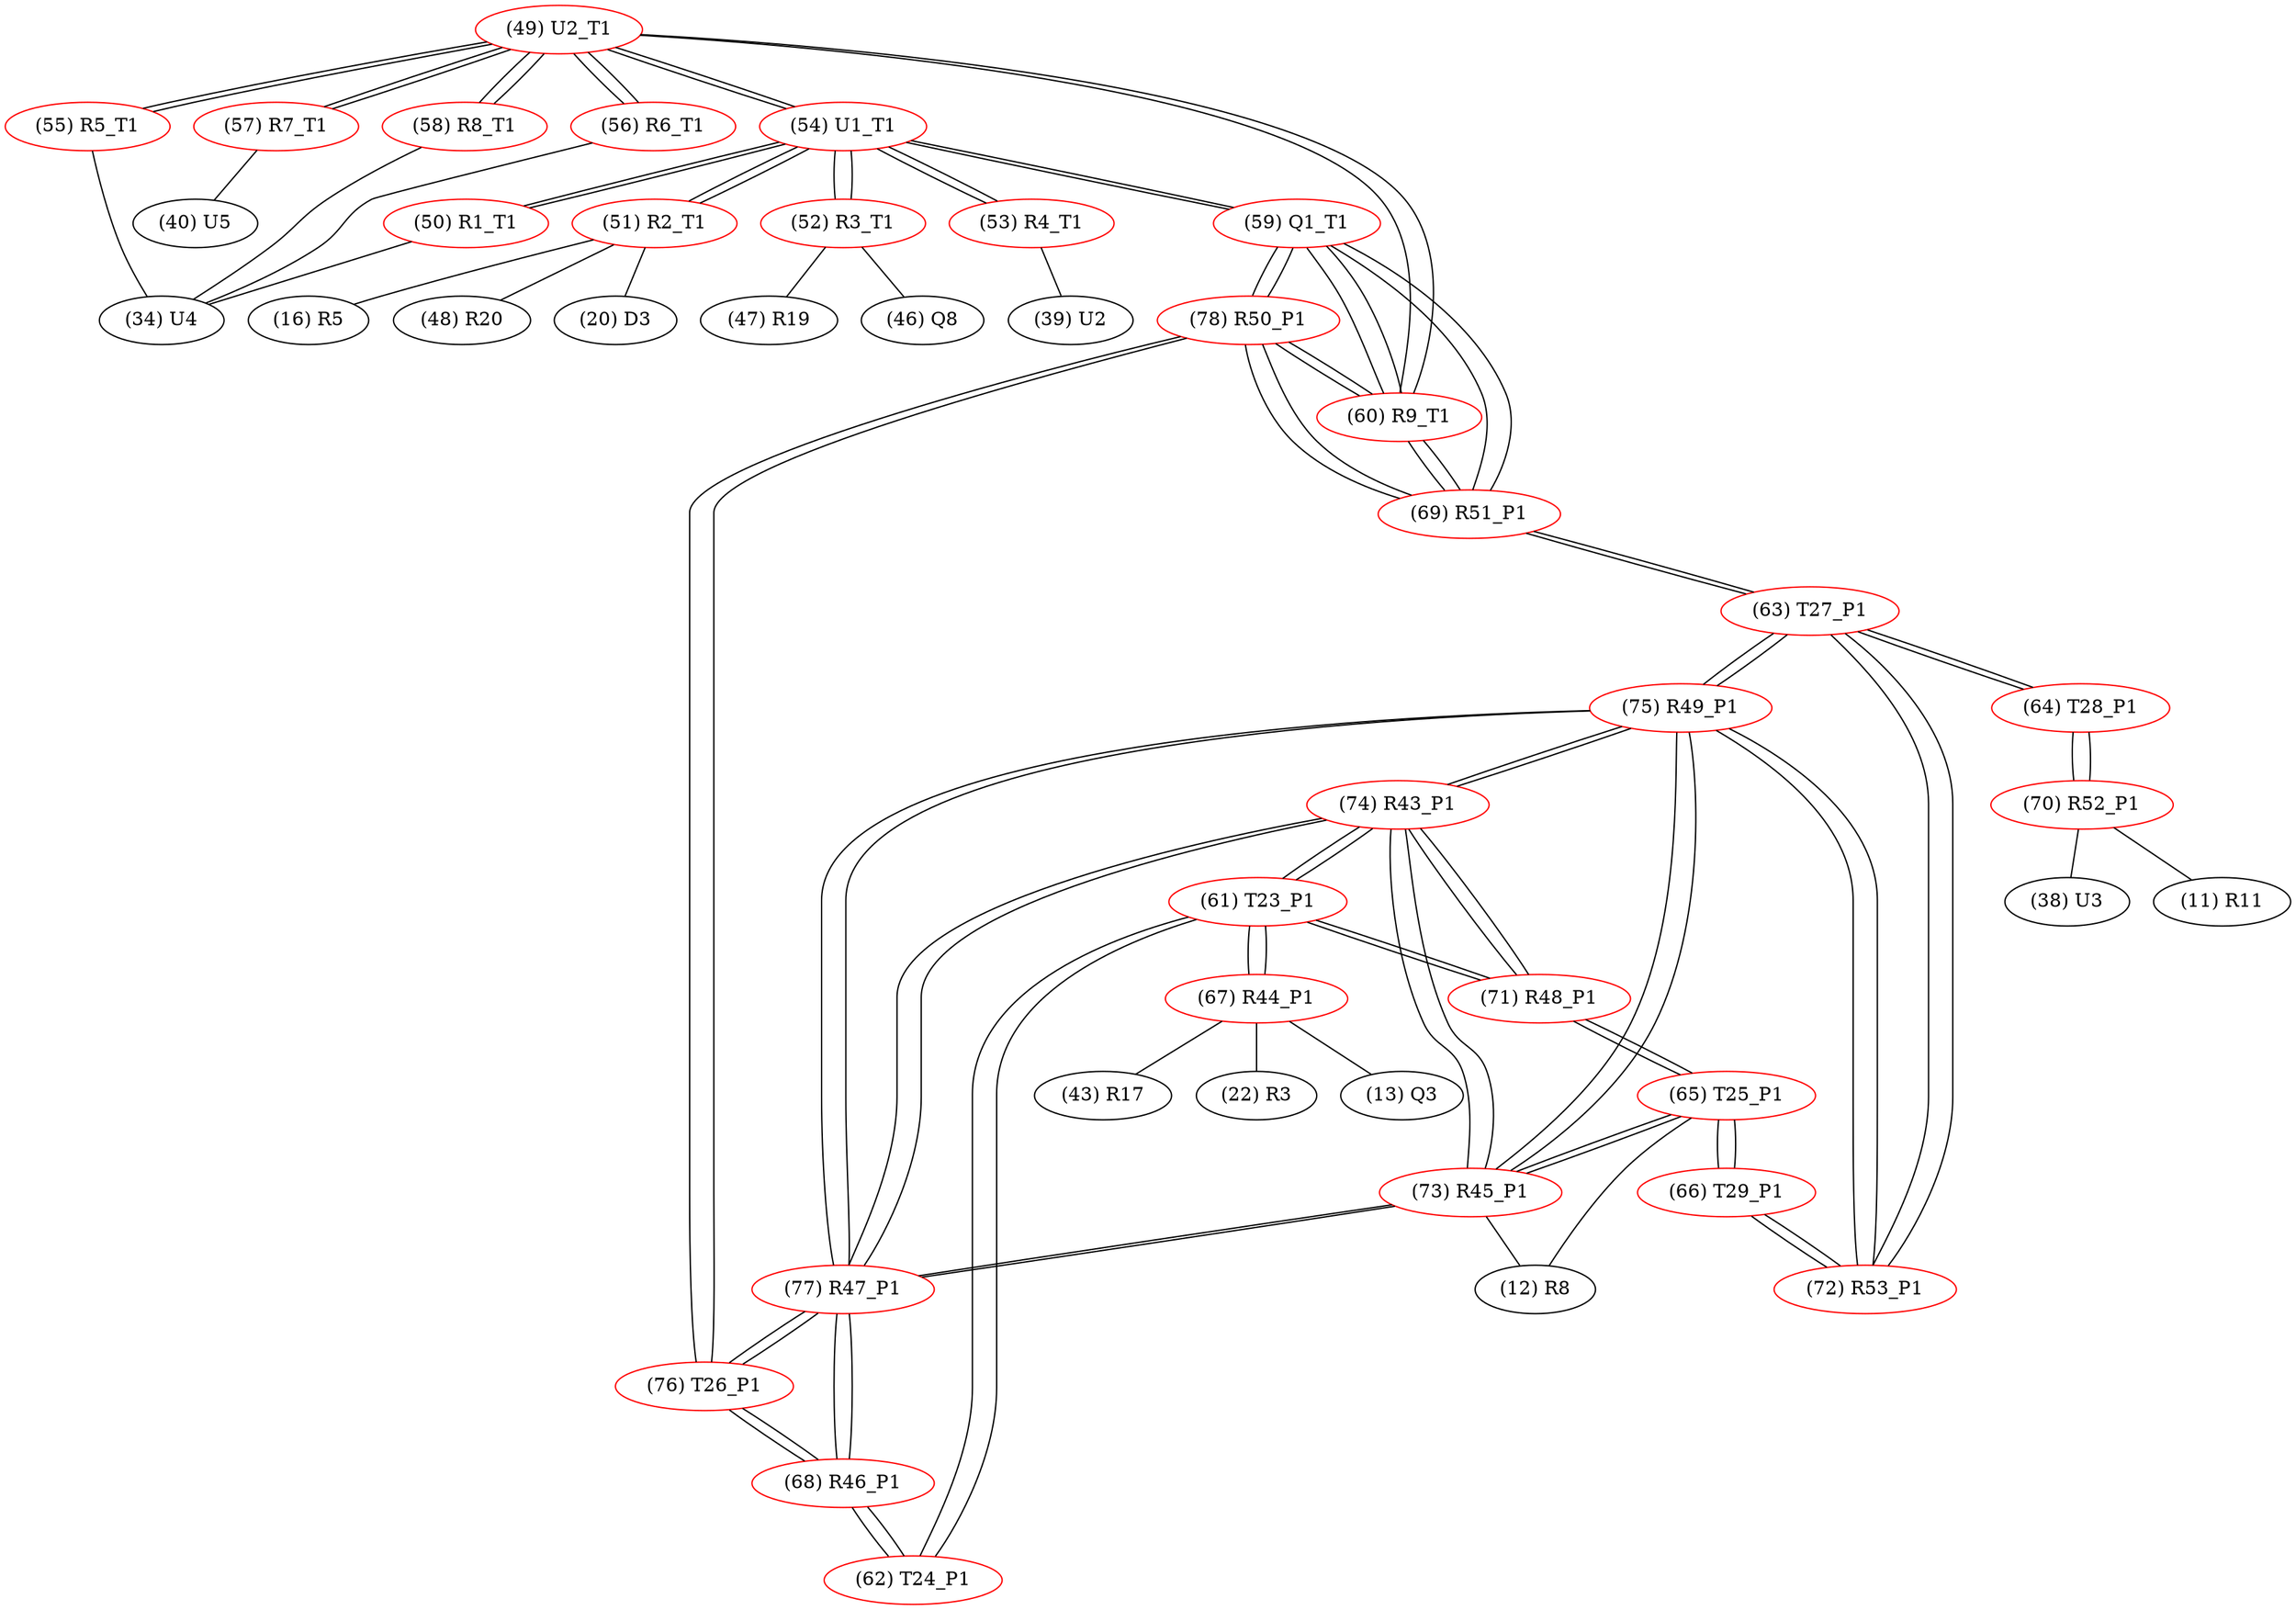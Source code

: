 graph {
	49 [label="(49) U2_T1" color=red]
	58 [label="(58) R8_T1"]
	57 [label="(57) R7_T1"]
	56 [label="(56) R6_T1"]
	55 [label="(55) R5_T1"]
	54 [label="(54) U1_T1"]
	60 [label="(60) R9_T1"]
	50 [label="(50) R1_T1" color=red]
	34 [label="(34) U4"]
	54 [label="(54) U1_T1"]
	51 [label="(51) R2_T1" color=red]
	48 [label="(48) R20"]
	20 [label="(20) D3"]
	16 [label="(16) R5"]
	54 [label="(54) U1_T1"]
	52 [label="(52) R3_T1" color=red]
	46 [label="(46) Q8"]
	47 [label="(47) R19"]
	54 [label="(54) U1_T1"]
	53 [label="(53) R4_T1" color=red]
	39 [label="(39) U2"]
	54 [label="(54) U1_T1"]
	54 [label="(54) U1_T1" color=red]
	49 [label="(49) U2_T1"]
	52 [label="(52) R3_T1"]
	51 [label="(51) R2_T1"]
	50 [label="(50) R1_T1"]
	59 [label="(59) Q1_T1"]
	53 [label="(53) R4_T1"]
	55 [label="(55) R5_T1" color=red]
	34 [label="(34) U4"]
	49 [label="(49) U2_T1"]
	56 [label="(56) R6_T1" color=red]
	34 [label="(34) U4"]
	49 [label="(49) U2_T1"]
	57 [label="(57) R7_T1" color=red]
	40 [label="(40) U5"]
	49 [label="(49) U2_T1"]
	58 [label="(58) R8_T1" color=red]
	34 [label="(34) U4"]
	49 [label="(49) U2_T1"]
	59 [label="(59) Q1_T1" color=red]
	54 [label="(54) U1_T1"]
	69 [label="(69) R51_P1"]
	78 [label="(78) R50_P1"]
	60 [label="(60) R9_T1"]
	60 [label="(60) R9_T1" color=red]
	49 [label="(49) U2_T1"]
	69 [label="(69) R51_P1"]
	78 [label="(78) R50_P1"]
	59 [label="(59) Q1_T1"]
	61 [label="(61) T23_P1" color=red]
	71 [label="(71) R48_P1"]
	74 [label="(74) R43_P1"]
	62 [label="(62) T24_P1"]
	67 [label="(67) R44_P1"]
	62 [label="(62) T24_P1" color=red]
	68 [label="(68) R46_P1"]
	61 [label="(61) T23_P1"]
	63 [label="(63) T27_P1" color=red]
	69 [label="(69) R51_P1"]
	64 [label="(64) T28_P1"]
	72 [label="(72) R53_P1"]
	75 [label="(75) R49_P1"]
	64 [label="(64) T28_P1" color=red]
	70 [label="(70) R52_P1"]
	63 [label="(63) T27_P1"]
	65 [label="(65) T25_P1" color=red]
	66 [label="(66) T29_P1"]
	71 [label="(71) R48_P1"]
	73 [label="(73) R45_P1"]
	12 [label="(12) R8"]
	66 [label="(66) T29_P1" color=red]
	65 [label="(65) T25_P1"]
	72 [label="(72) R53_P1"]
	67 [label="(67) R44_P1" color=red]
	13 [label="(13) Q3"]
	43 [label="(43) R17"]
	22 [label="(22) R3"]
	61 [label="(61) T23_P1"]
	68 [label="(68) R46_P1" color=red]
	76 [label="(76) T26_P1"]
	77 [label="(77) R47_P1"]
	62 [label="(62) T24_P1"]
	69 [label="(69) R51_P1" color=red]
	63 [label="(63) T27_P1"]
	78 [label="(78) R50_P1"]
	60 [label="(60) R9_T1"]
	59 [label="(59) Q1_T1"]
	70 [label="(70) R52_P1" color=red]
	11 [label="(11) R11"]
	38 [label="(38) U3"]
	64 [label="(64) T28_P1"]
	71 [label="(71) R48_P1" color=red]
	65 [label="(65) T25_P1"]
	61 [label="(61) T23_P1"]
	74 [label="(74) R43_P1"]
	72 [label="(72) R53_P1" color=red]
	66 [label="(66) T29_P1"]
	63 [label="(63) T27_P1"]
	75 [label="(75) R49_P1"]
	73 [label="(73) R45_P1" color=red]
	77 [label="(77) R47_P1"]
	74 [label="(74) R43_P1"]
	75 [label="(75) R49_P1"]
	65 [label="(65) T25_P1"]
	12 [label="(12) R8"]
	74 [label="(74) R43_P1" color=red]
	71 [label="(71) R48_P1"]
	61 [label="(61) T23_P1"]
	77 [label="(77) R47_P1"]
	73 [label="(73) R45_P1"]
	75 [label="(75) R49_P1"]
	75 [label="(75) R49_P1" color=red]
	77 [label="(77) R47_P1"]
	73 [label="(73) R45_P1"]
	74 [label="(74) R43_P1"]
	63 [label="(63) T27_P1"]
	72 [label="(72) R53_P1"]
	76 [label="(76) T26_P1" color=red]
	78 [label="(78) R50_P1"]
	68 [label="(68) R46_P1"]
	77 [label="(77) R47_P1"]
	77 [label="(77) R47_P1" color=red]
	73 [label="(73) R45_P1"]
	74 [label="(74) R43_P1"]
	75 [label="(75) R49_P1"]
	76 [label="(76) T26_P1"]
	68 [label="(68) R46_P1"]
	78 [label="(78) R50_P1" color=red]
	76 [label="(76) T26_P1"]
	69 [label="(69) R51_P1"]
	60 [label="(60) R9_T1"]
	59 [label="(59) Q1_T1"]
	49 -- 58
	49 -- 57
	49 -- 56
	49 -- 55
	49 -- 54
	49 -- 60
	50 -- 34
	50 -- 54
	51 -- 48
	51 -- 20
	51 -- 16
	51 -- 54
	52 -- 46
	52 -- 47
	52 -- 54
	53 -- 39
	53 -- 54
	54 -- 49
	54 -- 52
	54 -- 51
	54 -- 50
	54 -- 59
	54 -- 53
	55 -- 34
	55 -- 49
	56 -- 34
	56 -- 49
	57 -- 40
	57 -- 49
	58 -- 34
	58 -- 49
	59 -- 54
	59 -- 69
	59 -- 78
	59 -- 60
	60 -- 49
	60 -- 69
	60 -- 78
	60 -- 59
	61 -- 71
	61 -- 74
	61 -- 62
	61 -- 67
	62 -- 68
	62 -- 61
	63 -- 69
	63 -- 64
	63 -- 72
	63 -- 75
	64 -- 70
	64 -- 63
	65 -- 66
	65 -- 71
	65 -- 73
	65 -- 12
	66 -- 65
	66 -- 72
	67 -- 13
	67 -- 43
	67 -- 22
	67 -- 61
	68 -- 76
	68 -- 77
	68 -- 62
	69 -- 63
	69 -- 78
	69 -- 60
	69 -- 59
	70 -- 11
	70 -- 38
	70 -- 64
	71 -- 65
	71 -- 61
	71 -- 74
	72 -- 66
	72 -- 63
	72 -- 75
	73 -- 77
	73 -- 74
	73 -- 75
	73 -- 65
	73 -- 12
	74 -- 71
	74 -- 61
	74 -- 77
	74 -- 73
	74 -- 75
	75 -- 77
	75 -- 73
	75 -- 74
	75 -- 63
	75 -- 72
	76 -- 78
	76 -- 68
	76 -- 77
	77 -- 73
	77 -- 74
	77 -- 75
	77 -- 76
	77 -- 68
	78 -- 76
	78 -- 69
	78 -- 60
	78 -- 59
}